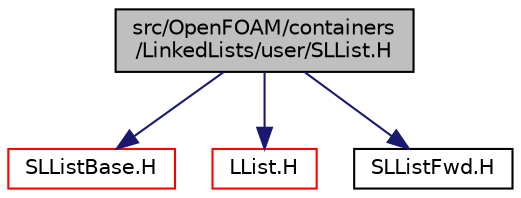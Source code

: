digraph "src/OpenFOAM/containers/LinkedLists/user/SLList.H"
{
  bgcolor="transparent";
  edge [fontname="Helvetica",fontsize="10",labelfontname="Helvetica",labelfontsize="10"];
  node [fontname="Helvetica",fontsize="10",shape=record];
  Node1 [label="src/OpenFOAM/containers\l/LinkedLists/user/SLList.H",height=0.2,width=0.4,color="black", fillcolor="grey75", style="filled" fontcolor="black"];
  Node1 -> Node2 [color="midnightblue",fontsize="10",style="solid",fontname="Helvetica"];
  Node2 [label="SLListBase.H",height=0.2,width=0.4,color="red",URL="$SLListBase_8H.html"];
  Node1 -> Node3 [color="midnightblue",fontsize="10",style="solid",fontname="Helvetica"];
  Node3 [label="LList.H",height=0.2,width=0.4,color="red",URL="$LList_8H.html"];
  Node1 -> Node4 [color="midnightblue",fontsize="10",style="solid",fontname="Helvetica"];
  Node4 [label="SLListFwd.H",height=0.2,width=0.4,color="black",URL="$SLListFwd_8H.html",tooltip="Forward declarations for SLList. "];
}
